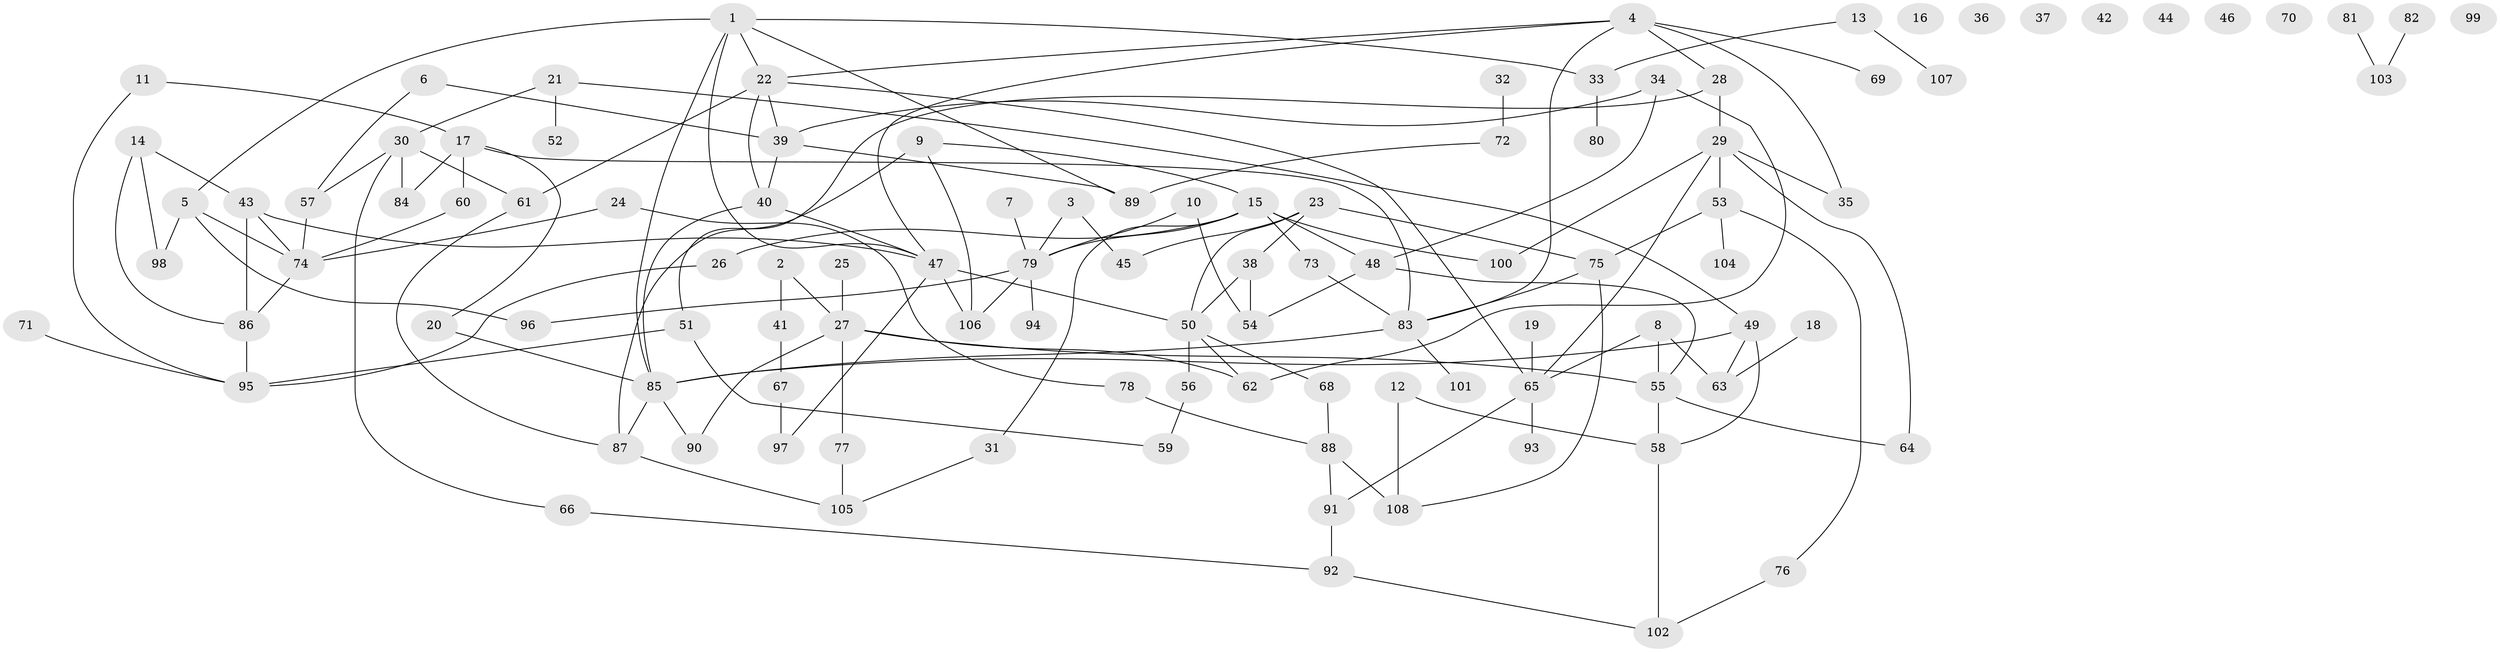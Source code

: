 // coarse degree distribution, {5: 0.16666666666666666, 12: 0.041666666666666664, 8: 0.041666666666666664, 3: 0.20833333333333334, 11: 0.041666666666666664, 1: 0.08333333333333333, 2: 0.20833333333333334, 4: 0.16666666666666666, 6: 0.041666666666666664}
// Generated by graph-tools (version 1.1) at 2025/48/03/04/25 22:48:29]
// undirected, 108 vertices, 150 edges
graph export_dot {
  node [color=gray90,style=filled];
  1;
  2;
  3;
  4;
  5;
  6;
  7;
  8;
  9;
  10;
  11;
  12;
  13;
  14;
  15;
  16;
  17;
  18;
  19;
  20;
  21;
  22;
  23;
  24;
  25;
  26;
  27;
  28;
  29;
  30;
  31;
  32;
  33;
  34;
  35;
  36;
  37;
  38;
  39;
  40;
  41;
  42;
  43;
  44;
  45;
  46;
  47;
  48;
  49;
  50;
  51;
  52;
  53;
  54;
  55;
  56;
  57;
  58;
  59;
  60;
  61;
  62;
  63;
  64;
  65;
  66;
  67;
  68;
  69;
  70;
  71;
  72;
  73;
  74;
  75;
  76;
  77;
  78;
  79;
  80;
  81;
  82;
  83;
  84;
  85;
  86;
  87;
  88;
  89;
  90;
  91;
  92;
  93;
  94;
  95;
  96;
  97;
  98;
  99;
  100;
  101;
  102;
  103;
  104;
  105;
  106;
  107;
  108;
  1 -- 5;
  1 -- 22;
  1 -- 33;
  1 -- 47;
  1 -- 85;
  1 -- 89;
  2 -- 27;
  2 -- 41;
  3 -- 45;
  3 -- 79;
  4 -- 22;
  4 -- 28;
  4 -- 35;
  4 -- 47;
  4 -- 69;
  4 -- 83;
  5 -- 74;
  5 -- 96;
  5 -- 98;
  6 -- 39;
  6 -- 57;
  7 -- 79;
  8 -- 55;
  8 -- 63;
  8 -- 65;
  9 -- 15;
  9 -- 87;
  9 -- 106;
  10 -- 54;
  10 -- 79;
  11 -- 17;
  11 -- 95;
  12 -- 58;
  12 -- 108;
  13 -- 33;
  13 -- 107;
  14 -- 43;
  14 -- 86;
  14 -- 98;
  15 -- 26;
  15 -- 31;
  15 -- 48;
  15 -- 73;
  15 -- 79;
  15 -- 100;
  17 -- 20;
  17 -- 60;
  17 -- 83;
  17 -- 84;
  18 -- 63;
  19 -- 65;
  20 -- 85;
  21 -- 30;
  21 -- 49;
  21 -- 52;
  22 -- 39;
  22 -- 40;
  22 -- 61;
  22 -- 65;
  23 -- 38;
  23 -- 45;
  23 -- 50;
  23 -- 75;
  24 -- 74;
  24 -- 78;
  25 -- 27;
  26 -- 95;
  27 -- 55;
  27 -- 62;
  27 -- 77;
  27 -- 90;
  28 -- 29;
  28 -- 51;
  29 -- 35;
  29 -- 53;
  29 -- 64;
  29 -- 65;
  29 -- 100;
  30 -- 57;
  30 -- 61;
  30 -- 66;
  30 -- 84;
  31 -- 105;
  32 -- 72;
  33 -- 80;
  34 -- 39;
  34 -- 48;
  34 -- 62;
  38 -- 50;
  38 -- 54;
  39 -- 40;
  39 -- 89;
  40 -- 47;
  40 -- 85;
  41 -- 67;
  43 -- 47;
  43 -- 74;
  43 -- 86;
  47 -- 50;
  47 -- 97;
  47 -- 106;
  48 -- 54;
  48 -- 55;
  49 -- 58;
  49 -- 63;
  49 -- 85;
  50 -- 56;
  50 -- 62;
  50 -- 68;
  51 -- 59;
  51 -- 95;
  53 -- 75;
  53 -- 76;
  53 -- 104;
  55 -- 58;
  55 -- 64;
  56 -- 59;
  57 -- 74;
  58 -- 102;
  60 -- 74;
  61 -- 87;
  65 -- 91;
  65 -- 93;
  66 -- 92;
  67 -- 97;
  68 -- 88;
  71 -- 95;
  72 -- 89;
  73 -- 83;
  74 -- 86;
  75 -- 83;
  75 -- 108;
  76 -- 102;
  77 -- 105;
  78 -- 88;
  79 -- 94;
  79 -- 96;
  79 -- 106;
  81 -- 103;
  82 -- 103;
  83 -- 85;
  83 -- 101;
  85 -- 87;
  85 -- 90;
  86 -- 95;
  87 -- 105;
  88 -- 91;
  88 -- 108;
  91 -- 92;
  92 -- 102;
}
